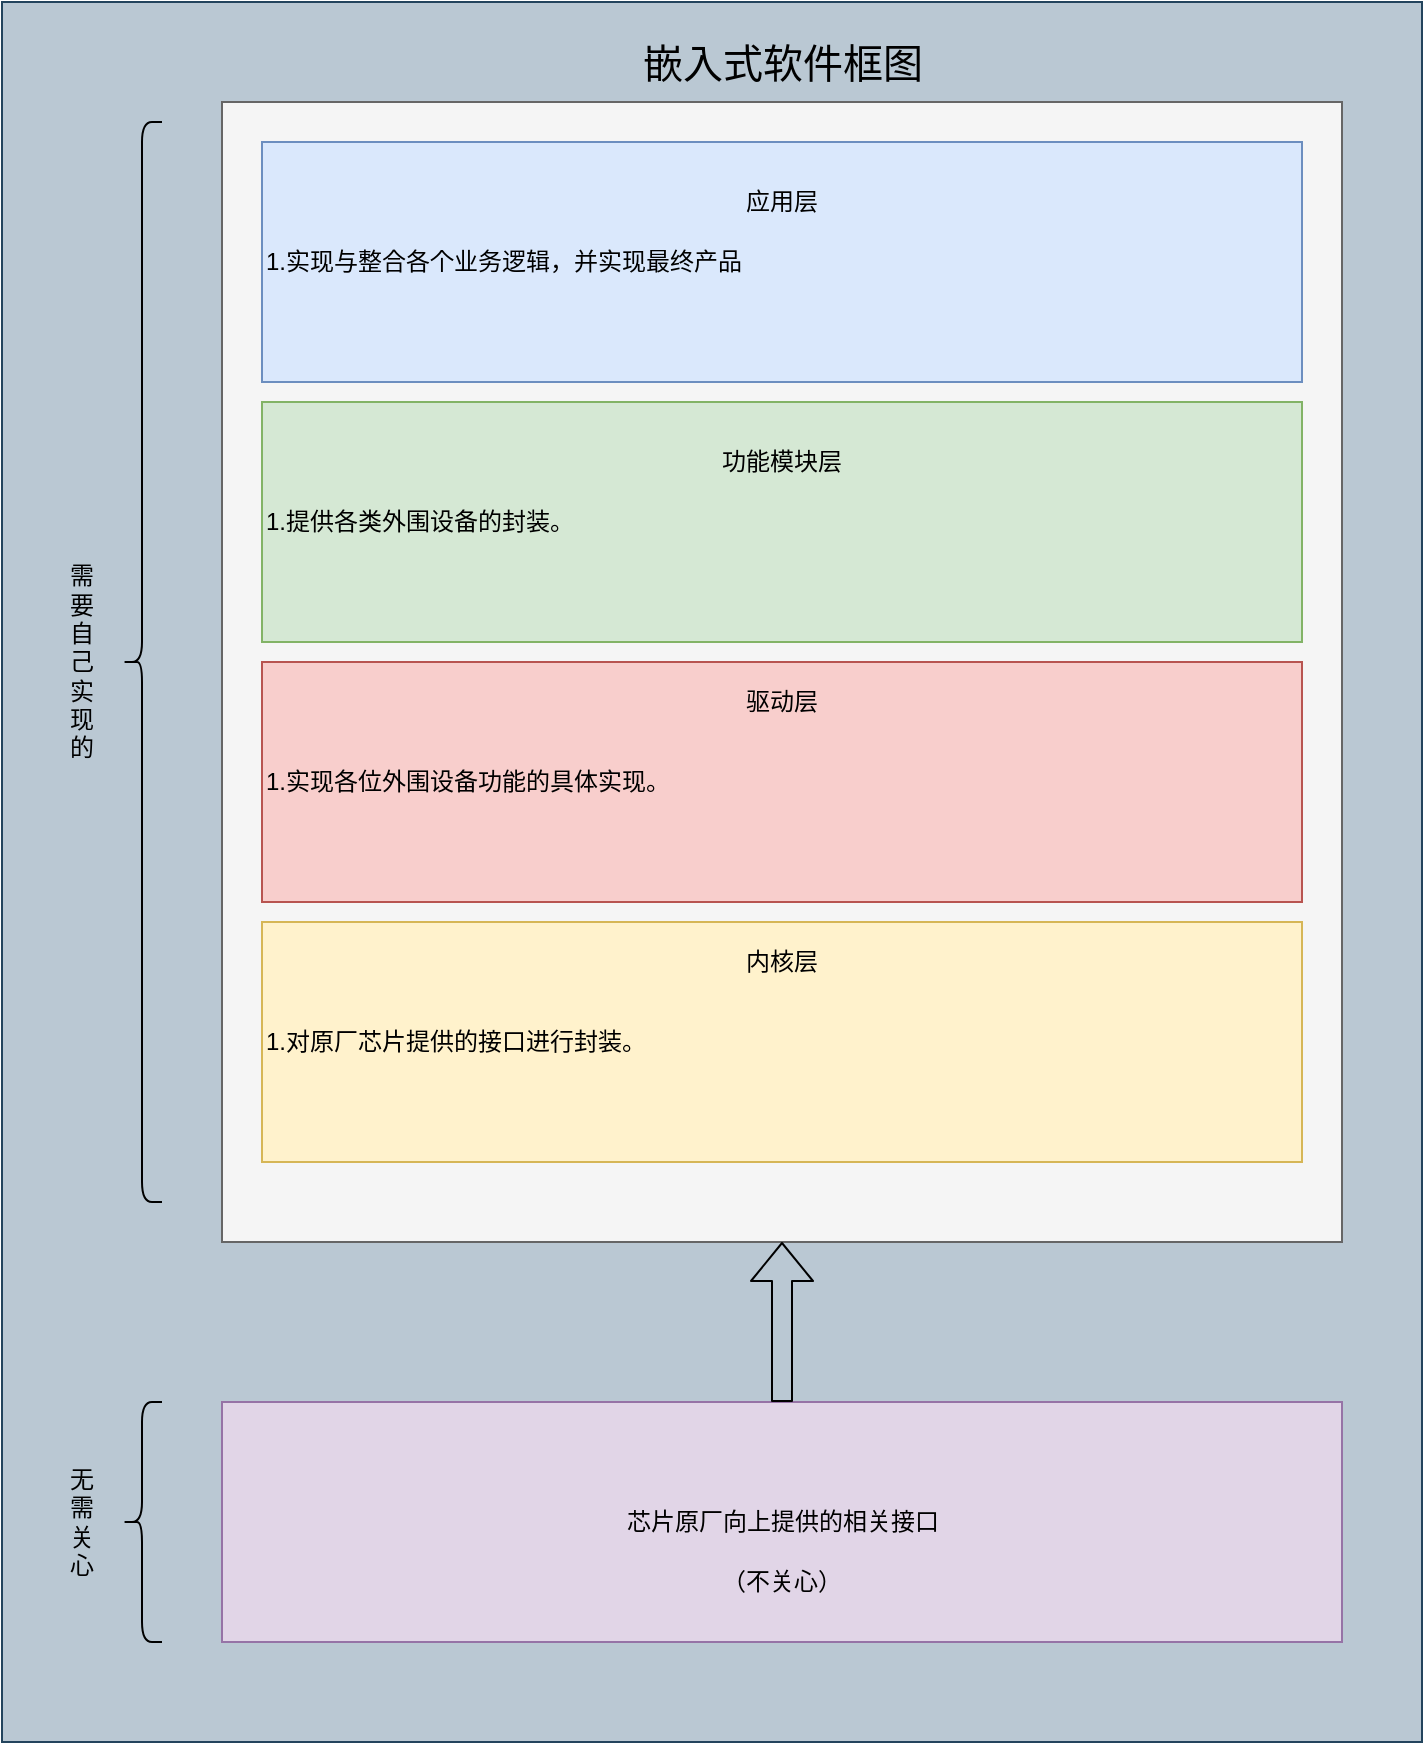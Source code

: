<mxfile version="13.9.9" type="device"><diagram id="I753Bzd-lfUU8BeH5kww" name="第 1 页"><mxGraphModel dx="1086" dy="806" grid="1" gridSize="10" guides="1" tooltips="1" connect="1" arrows="1" fold="1" page="1" pageScale="1" pageWidth="827" pageHeight="1169" math="0" shadow="0"><root><mxCell id="0"/><mxCell id="1" parent="0"/><mxCell id="LC-8hJmZmnHyLmRBk5jj-23" value="" style="rounded=0;whiteSpace=wrap;html=1;fillColor=#bac8d3;strokeColor=#23445d;" vertex="1" parent="1"><mxGeometry x="90" y="180" width="710" height="870" as="geometry"/></mxCell><mxCell id="LC-8hJmZmnHyLmRBk5jj-1" value="" style="rounded=0;whiteSpace=wrap;html=1;fillColor=#f5f5f5;strokeColor=#666666;fontColor=#333333;" vertex="1" parent="1"><mxGeometry x="200" y="230" width="560" height="570" as="geometry"/></mxCell><mxCell id="LC-8hJmZmnHyLmRBk5jj-2" value="&lt;font style=&quot;font-size: 20px&quot;&gt;嵌入式软件框图&lt;/font&gt;" style="text;html=1;strokeColor=none;fillColor=none;align=center;verticalAlign=middle;whiteSpace=wrap;rounded=0;" vertex="1" parent="1"><mxGeometry x="397.5" y="200" width="165" height="20" as="geometry"/></mxCell><mxCell id="LC-8hJmZmnHyLmRBk5jj-3" value="" style="rounded=0;whiteSpace=wrap;html=1;fillColor=#e1d5e7;strokeColor=#9673a6;" vertex="1" parent="1"><mxGeometry x="200" y="880" width="560" height="120" as="geometry"/></mxCell><mxCell id="LC-8hJmZmnHyLmRBk5jj-4" value="" style="shape=flexArrow;endArrow=classic;html=1;exitX=0.5;exitY=0;exitDx=0;exitDy=0;" edge="1" parent="1" source="LC-8hJmZmnHyLmRBk5jj-3" target="LC-8hJmZmnHyLmRBk5jj-1"><mxGeometry width="50" height="50" relative="1" as="geometry"><mxPoint x="440" y="860" as="sourcePoint"/><mxPoint x="490" y="810" as="targetPoint"/></mxGeometry></mxCell><mxCell id="LC-8hJmZmnHyLmRBk5jj-6" value="芯片原厂向上提供的相关接口" style="text;html=1;strokeColor=none;fillColor=none;align=center;verticalAlign=middle;whiteSpace=wrap;rounded=0;" vertex="1" parent="1"><mxGeometry x="397.5" y="930" width="165" height="20" as="geometry"/></mxCell><mxCell id="LC-8hJmZmnHyLmRBk5jj-8" value="（不关心）" style="text;html=1;strokeColor=none;fillColor=none;align=center;verticalAlign=middle;whiteSpace=wrap;rounded=0;" vertex="1" parent="1"><mxGeometry x="440" y="960" width="80" height="20" as="geometry"/></mxCell><mxCell id="LC-8hJmZmnHyLmRBk5jj-9" value="1.对原厂芯片提供的接口进行封装。" style="rounded=0;whiteSpace=wrap;html=1;fillColor=#fff2cc;strokeColor=#d6b656;align=left;" vertex="1" parent="1"><mxGeometry x="220" y="640" width="520" height="120" as="geometry"/></mxCell><mxCell id="LC-8hJmZmnHyLmRBk5jj-10" value="1.实现各位外围设备功能的具体实现。" style="rounded=0;whiteSpace=wrap;html=1;fillColor=#f8cecc;strokeColor=#b85450;align=left;" vertex="1" parent="1"><mxGeometry x="220" y="510" width="520" height="120" as="geometry"/></mxCell><mxCell id="LC-8hJmZmnHyLmRBk5jj-11" value="1.提供各类外围设备的封装。" style="rounded=0;whiteSpace=wrap;html=1;fillColor=#d5e8d4;strokeColor=#82b366;align=left;" vertex="1" parent="1"><mxGeometry x="220" y="380" width="520" height="120" as="geometry"/></mxCell><mxCell id="LC-8hJmZmnHyLmRBk5jj-12" value="1.实现与整合各个业务逻辑，并实现最终产品" style="rounded=0;whiteSpace=wrap;html=1;fillColor=#dae8fc;strokeColor=#6c8ebf;align=left;" vertex="1" parent="1"><mxGeometry x="220" y="250" width="520" height="120" as="geometry"/></mxCell><mxCell id="LC-8hJmZmnHyLmRBk5jj-13" value="应用层" style="text;html=1;strokeColor=none;fillColor=none;align=center;verticalAlign=middle;whiteSpace=wrap;rounded=0;" vertex="1" parent="1"><mxGeometry x="460" y="270" width="40" height="20" as="geometry"/></mxCell><mxCell id="LC-8hJmZmnHyLmRBk5jj-15" value="功能模块层" style="text;html=1;strokeColor=none;fillColor=none;align=center;verticalAlign=middle;whiteSpace=wrap;rounded=0;" vertex="1" parent="1"><mxGeometry x="445" y="400" width="70" height="20" as="geometry"/></mxCell><mxCell id="LC-8hJmZmnHyLmRBk5jj-16" value="驱动层" style="text;html=1;strokeColor=none;fillColor=none;align=center;verticalAlign=middle;whiteSpace=wrap;rounded=0;" vertex="1" parent="1"><mxGeometry x="445" y="520" width="70" height="20" as="geometry"/></mxCell><mxCell id="LC-8hJmZmnHyLmRBk5jj-18" value="内核层" style="text;html=1;strokeColor=none;fillColor=none;align=center;verticalAlign=middle;whiteSpace=wrap;rounded=0;" vertex="1" parent="1"><mxGeometry x="445" y="650" width="70" height="20" as="geometry"/></mxCell><mxCell id="LC-8hJmZmnHyLmRBk5jj-19" value="" style="shape=curlyBracket;whiteSpace=wrap;html=1;rounded=1;" vertex="1" parent="1"><mxGeometry x="150" y="240" width="20" height="540" as="geometry"/></mxCell><mxCell id="LC-8hJmZmnHyLmRBk5jj-20" value="需要自己实现的" style="text;html=1;strokeColor=none;fillColor=none;align=center;verticalAlign=middle;whiteSpace=wrap;rounded=0;" vertex="1" parent="1"><mxGeometry x="120" y="500" width="20" height="20" as="geometry"/></mxCell><mxCell id="LC-8hJmZmnHyLmRBk5jj-21" value="" style="shape=curlyBracket;whiteSpace=wrap;html=1;rounded=1;" vertex="1" parent="1"><mxGeometry x="150" y="880" width="20" height="120" as="geometry"/></mxCell><mxCell id="LC-8hJmZmnHyLmRBk5jj-22" value="无需关心" style="text;html=1;strokeColor=none;fillColor=none;align=center;verticalAlign=middle;whiteSpace=wrap;rounded=0;" vertex="1" parent="1"><mxGeometry x="120" y="930" width="20" height="20" as="geometry"/></mxCell></root></mxGraphModel></diagram></mxfile>